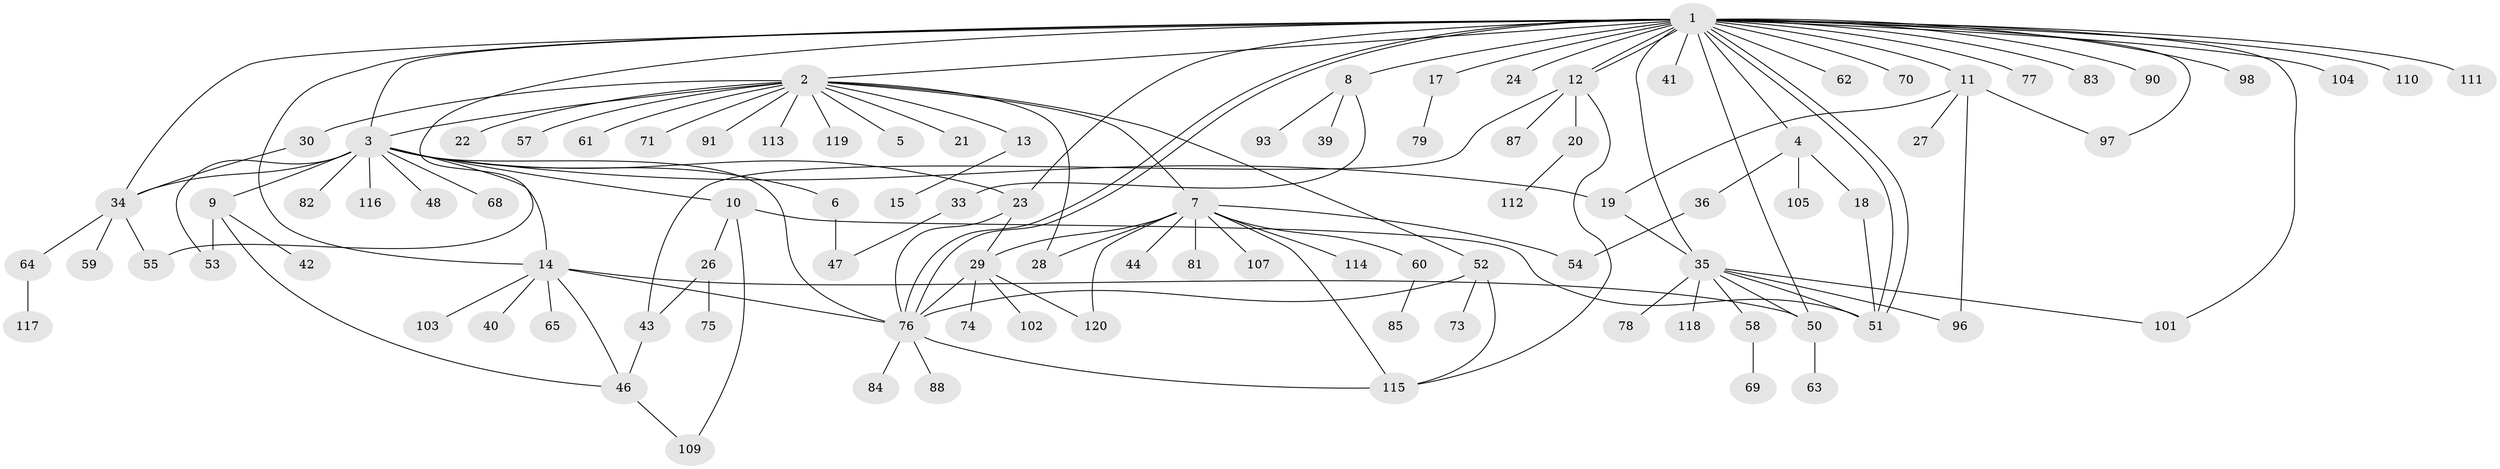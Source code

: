 // original degree distribution, {32: 0.008333333333333333, 12: 0.008333333333333333, 14: 0.008333333333333333, 4: 0.05, 1: 0.5083333333333333, 2: 0.25, 11: 0.016666666666666666, 5: 0.058333333333333334, 6: 0.025, 8: 0.016666666666666666, 3: 0.041666666666666664, 7: 0.008333333333333333}
// Generated by graph-tools (version 1.1) at 2025/41/03/06/25 10:41:48]
// undirected, 98 vertices, 134 edges
graph export_dot {
graph [start="1"]
  node [color=gray90,style=filled];
  1 [super="+45"];
  2 [super="+16"];
  3 [super="+49"];
  4 [super="+72"];
  5;
  6;
  7 [super="+37"];
  8 [super="+92"];
  9;
  10 [super="+106"];
  11 [super="+100"];
  12 [super="+25"];
  13;
  14;
  15;
  17;
  18 [super="+32"];
  19;
  20;
  21;
  22;
  23 [super="+56"];
  24;
  26 [super="+80"];
  27 [super="+66"];
  28;
  29 [super="+31"];
  30;
  33;
  34 [super="+38"];
  35 [super="+99"];
  36;
  39;
  40;
  41;
  42;
  43 [super="+67"];
  44;
  46 [super="+89"];
  47;
  48;
  50;
  51;
  52 [super="+86"];
  53 [super="+94"];
  54 [super="+95"];
  55;
  57;
  58;
  59;
  60;
  61;
  62;
  63;
  64;
  65;
  68;
  69;
  70;
  71;
  73;
  74;
  75;
  76 [super="+108"];
  77;
  78;
  79;
  81;
  82;
  83;
  84;
  85;
  87;
  88;
  90;
  91;
  93;
  96;
  97;
  98;
  101;
  102;
  103;
  104;
  105;
  107;
  109;
  110;
  111;
  112;
  113;
  114;
  115;
  116;
  117;
  118;
  119;
  120;
  1 -- 2;
  1 -- 3;
  1 -- 4;
  1 -- 8;
  1 -- 11;
  1 -- 12 [weight=2];
  1 -- 12;
  1 -- 14;
  1 -- 17;
  1 -- 23;
  1 -- 24;
  1 -- 35;
  1 -- 41;
  1 -- 51;
  1 -- 51;
  1 -- 55;
  1 -- 62;
  1 -- 70;
  1 -- 76;
  1 -- 76;
  1 -- 77;
  1 -- 83;
  1 -- 90;
  1 -- 97;
  1 -- 98;
  1 -- 101;
  1 -- 104;
  1 -- 110;
  1 -- 111;
  1 -- 50;
  1 -- 34;
  2 -- 3;
  2 -- 5;
  2 -- 7;
  2 -- 13;
  2 -- 21;
  2 -- 22;
  2 -- 28;
  2 -- 71;
  2 -- 91;
  2 -- 119;
  2 -- 113;
  2 -- 52;
  2 -- 57;
  2 -- 61;
  2 -- 30;
  3 -- 6;
  3 -- 9 [weight=2];
  3 -- 10;
  3 -- 14;
  3 -- 23;
  3 -- 48;
  3 -- 53;
  3 -- 68;
  3 -- 76;
  3 -- 82;
  3 -- 116;
  3 -- 19;
  3 -- 34;
  4 -- 18;
  4 -- 36;
  4 -- 105;
  6 -- 47;
  7 -- 28;
  7 -- 29;
  7 -- 44;
  7 -- 54;
  7 -- 81;
  7 -- 107;
  7 -- 114;
  7 -- 115;
  7 -- 120;
  7 -- 60;
  8 -- 33;
  8 -- 39;
  8 -- 93;
  9 -- 42;
  9 -- 46;
  9 -- 53;
  10 -- 26;
  10 -- 51;
  10 -- 109;
  11 -- 19;
  11 -- 27;
  11 -- 97;
  11 -- 96;
  12 -- 20;
  12 -- 43;
  12 -- 87;
  12 -- 115;
  13 -- 15;
  14 -- 40;
  14 -- 46;
  14 -- 50;
  14 -- 65;
  14 -- 76;
  14 -- 103;
  17 -- 79;
  18 -- 51;
  19 -- 35;
  20 -- 112;
  23 -- 29;
  23 -- 76;
  26 -- 75;
  26 -- 43;
  29 -- 74;
  29 -- 76;
  29 -- 102;
  29 -- 120;
  30 -- 34;
  33 -- 47;
  34 -- 64;
  34 -- 55;
  34 -- 59;
  35 -- 51;
  35 -- 58;
  35 -- 78;
  35 -- 96;
  35 -- 101;
  35 -- 50;
  35 -- 118;
  36 -- 54;
  43 -- 46;
  46 -- 109;
  50 -- 63;
  52 -- 73;
  52 -- 76;
  52 -- 115;
  58 -- 69;
  60 -- 85;
  64 -- 117;
  76 -- 84;
  76 -- 88;
  76 -- 115;
}
